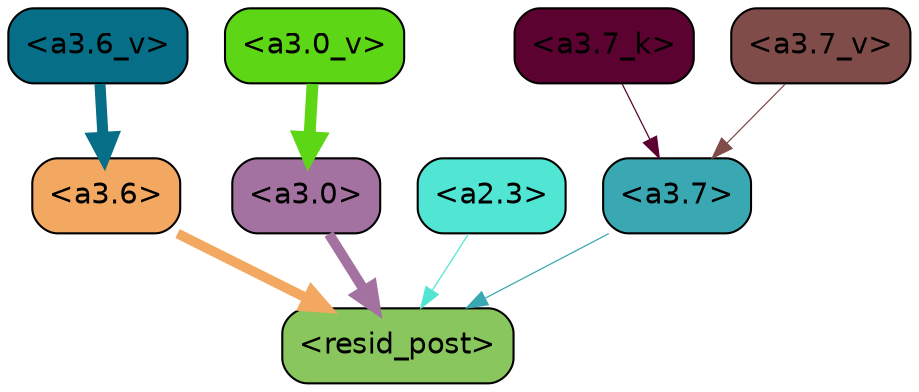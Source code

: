 strict digraph "" {
	graph [bgcolor=transparent,
		layout=dot,
		overlap=false,
		splines=true
	];
	"<a3.7>"	[color=black,
		fillcolor="#39a8b3",
		fontname=Helvetica,
		shape=box,
		style="filled, rounded"];
	"<resid_post>"	[color=black,
		fillcolor="#89c65d",
		fontname=Helvetica,
		shape=box,
		style="filled, rounded"];
	"<a3.7>" -> "<resid_post>"	[color="#39a8b3",
		penwidth=0.6];
	"<a3.6>"	[color=black,
		fillcolor="#f3a861",
		fontname=Helvetica,
		shape=box,
		style="filled, rounded"];
	"<a3.6>" -> "<resid_post>"	[color="#f3a861",
		penwidth=4.746312499046326];
	"<a3.0>"	[color=black,
		fillcolor="#a372a1",
		fontname=Helvetica,
		shape=box,
		style="filled, rounded"];
	"<a3.0>" -> "<resid_post>"	[color="#a372a1",
		penwidth=4.896343111991882];
	"<a2.3>"	[color=black,
		fillcolor="#51e6d3",
		fontname=Helvetica,
		shape=box,
		style="filled, rounded"];
	"<a2.3>" -> "<resid_post>"	[color="#51e6d3",
		penwidth=0.6];
	"<a3.7_k>"	[color=black,
		fillcolor="#5c0230",
		fontname=Helvetica,
		shape=box,
		style="filled, rounded"];
	"<a3.7_k>" -> "<a3.7>"	[color="#5c0230",
		penwidth=0.6];
	"<a3.7_v>"	[color=black,
		fillcolor="#804c49",
		fontname=Helvetica,
		shape=box,
		style="filled, rounded"];
	"<a3.7_v>" -> "<a3.7>"	[color="#804c49",
		penwidth=0.6];
	"<a3.6_v>"	[color=black,
		fillcolor="#066e87",
		fontname=Helvetica,
		shape=box,
		style="filled, rounded"];
	"<a3.6_v>" -> "<a3.6>"	[color="#066e87",
		penwidth=5.297133803367615];
	"<a3.0_v>"	[color=black,
		fillcolor="#5dd616",
		fontname=Helvetica,
		shape=box,
		style="filled, rounded"];
	"<a3.0_v>" -> "<a3.0>"	[color="#5dd616",
		penwidth=5.680712580680847];
}
